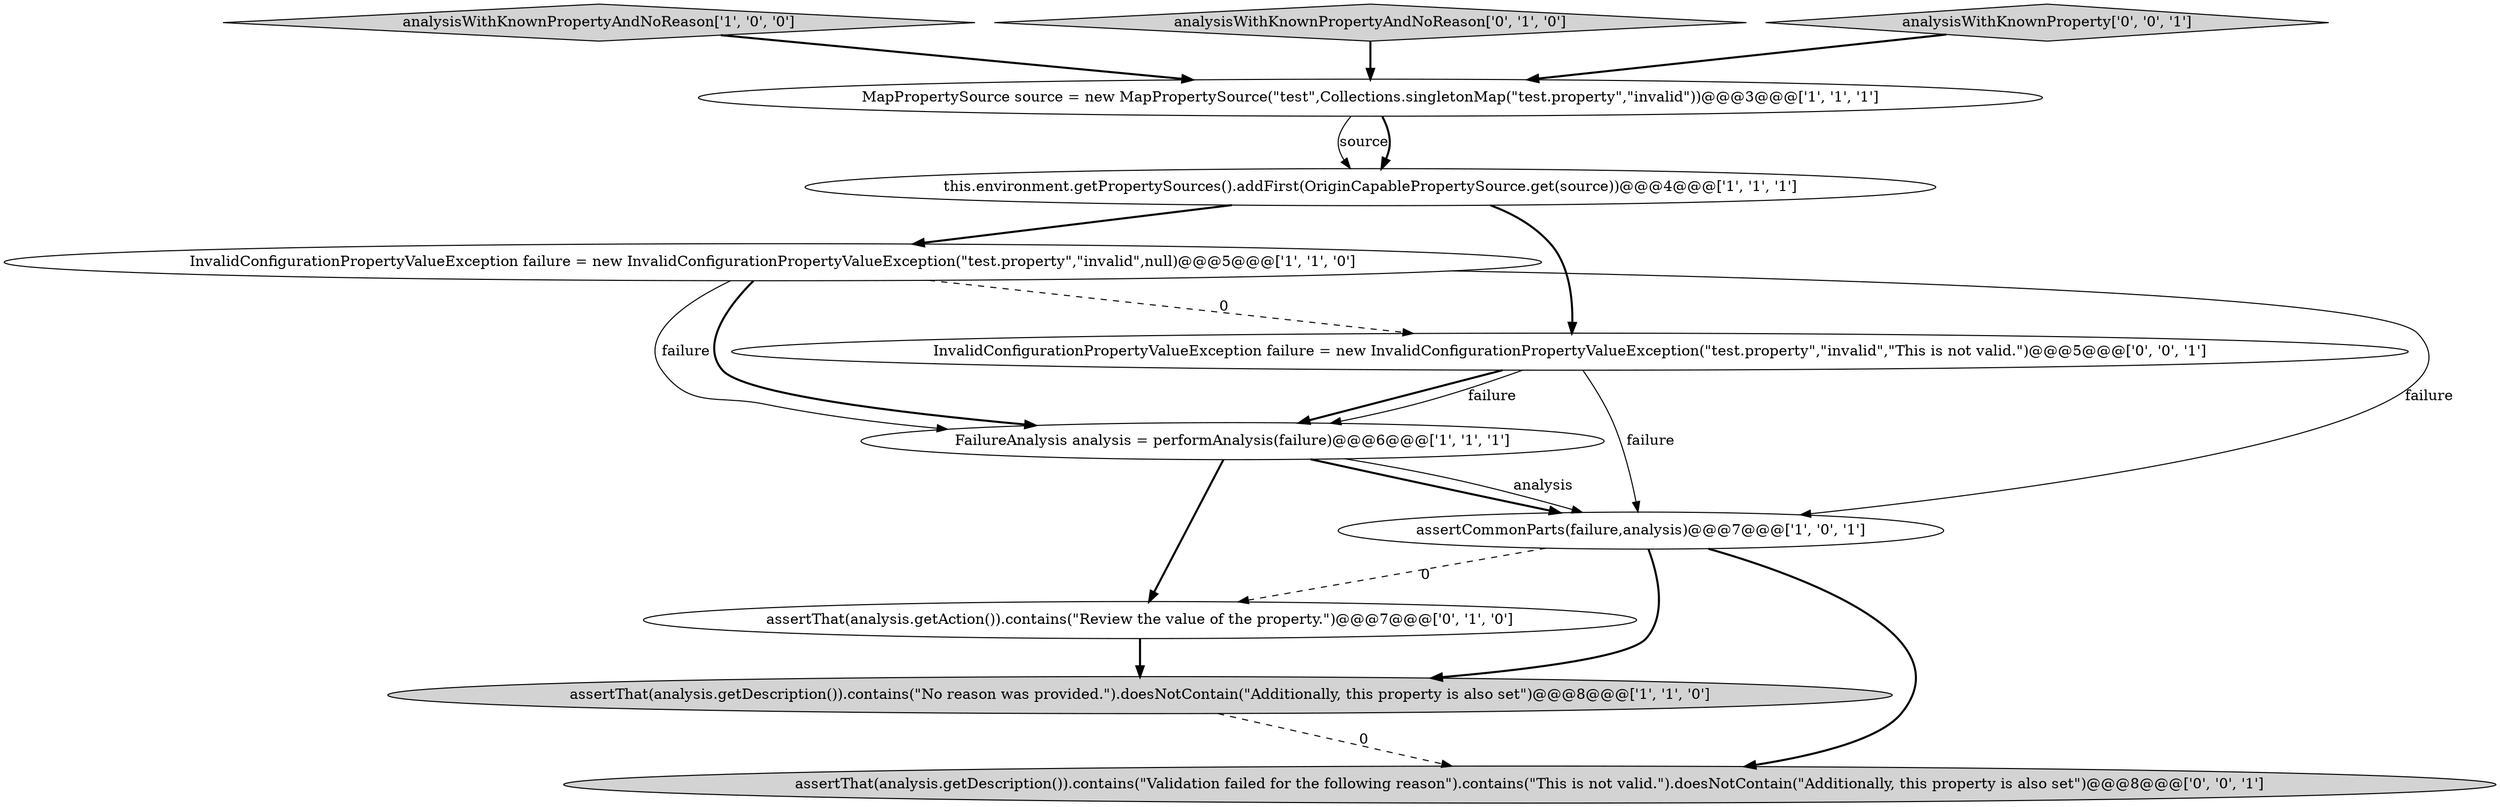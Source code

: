 digraph {
3 [style = filled, label = "FailureAnalysis analysis = performAnalysis(failure)@@@6@@@['1', '1', '1']", fillcolor = white, shape = ellipse image = "AAA0AAABBB1BBB"];
0 [style = filled, label = "analysisWithKnownPropertyAndNoReason['1', '0', '0']", fillcolor = lightgray, shape = diamond image = "AAA0AAABBB1BBB"];
8 [style = filled, label = "analysisWithKnownPropertyAndNoReason['0', '1', '0']", fillcolor = lightgray, shape = diamond image = "AAA0AAABBB2BBB"];
11 [style = filled, label = "InvalidConfigurationPropertyValueException failure = new InvalidConfigurationPropertyValueException(\"test.property\",\"invalid\",\"This is not valid.\")@@@5@@@['0', '0', '1']", fillcolor = white, shape = ellipse image = "AAA0AAABBB3BBB"];
2 [style = filled, label = "InvalidConfigurationPropertyValueException failure = new InvalidConfigurationPropertyValueException(\"test.property\",\"invalid\",null)@@@5@@@['1', '1', '0']", fillcolor = white, shape = ellipse image = "AAA0AAABBB1BBB"];
7 [style = filled, label = "assertThat(analysis.getAction()).contains(\"Review the value of the property.\")@@@7@@@['0', '1', '0']", fillcolor = white, shape = ellipse image = "AAA1AAABBB2BBB"];
9 [style = filled, label = "assertThat(analysis.getDescription()).contains(\"Validation failed for the following reason\").contains(\"This is not valid.\").doesNotContain(\"Additionally, this property is also set\")@@@8@@@['0', '0', '1']", fillcolor = lightgray, shape = ellipse image = "AAA0AAABBB3BBB"];
6 [style = filled, label = "MapPropertySource source = new MapPropertySource(\"test\",Collections.singletonMap(\"test.property\",\"invalid\"))@@@3@@@['1', '1', '1']", fillcolor = white, shape = ellipse image = "AAA0AAABBB1BBB"];
4 [style = filled, label = "assertCommonParts(failure,analysis)@@@7@@@['1', '0', '1']", fillcolor = white, shape = ellipse image = "AAA0AAABBB1BBB"];
5 [style = filled, label = "assertThat(analysis.getDescription()).contains(\"No reason was provided.\").doesNotContain(\"Additionally, this property is also set\")@@@8@@@['1', '1', '0']", fillcolor = lightgray, shape = ellipse image = "AAA0AAABBB1BBB"];
10 [style = filled, label = "analysisWithKnownProperty['0', '0', '1']", fillcolor = lightgray, shape = diamond image = "AAA0AAABBB3BBB"];
1 [style = filled, label = "this.environment.getPropertySources().addFirst(OriginCapablePropertySource.get(source))@@@4@@@['1', '1', '1']", fillcolor = white, shape = ellipse image = "AAA0AAABBB1BBB"];
0->6 [style = bold, label=""];
11->3 [style = bold, label=""];
11->3 [style = solid, label="failure"];
4->7 [style = dashed, label="0"];
10->6 [style = bold, label=""];
6->1 [style = solid, label="source"];
11->4 [style = solid, label="failure"];
4->5 [style = bold, label=""];
8->6 [style = bold, label=""];
3->7 [style = bold, label=""];
1->11 [style = bold, label=""];
2->3 [style = bold, label=""];
2->3 [style = solid, label="failure"];
4->9 [style = bold, label=""];
7->5 [style = bold, label=""];
2->11 [style = dashed, label="0"];
2->4 [style = solid, label="failure"];
6->1 [style = bold, label=""];
1->2 [style = bold, label=""];
3->4 [style = bold, label=""];
5->9 [style = dashed, label="0"];
3->4 [style = solid, label="analysis"];
}
